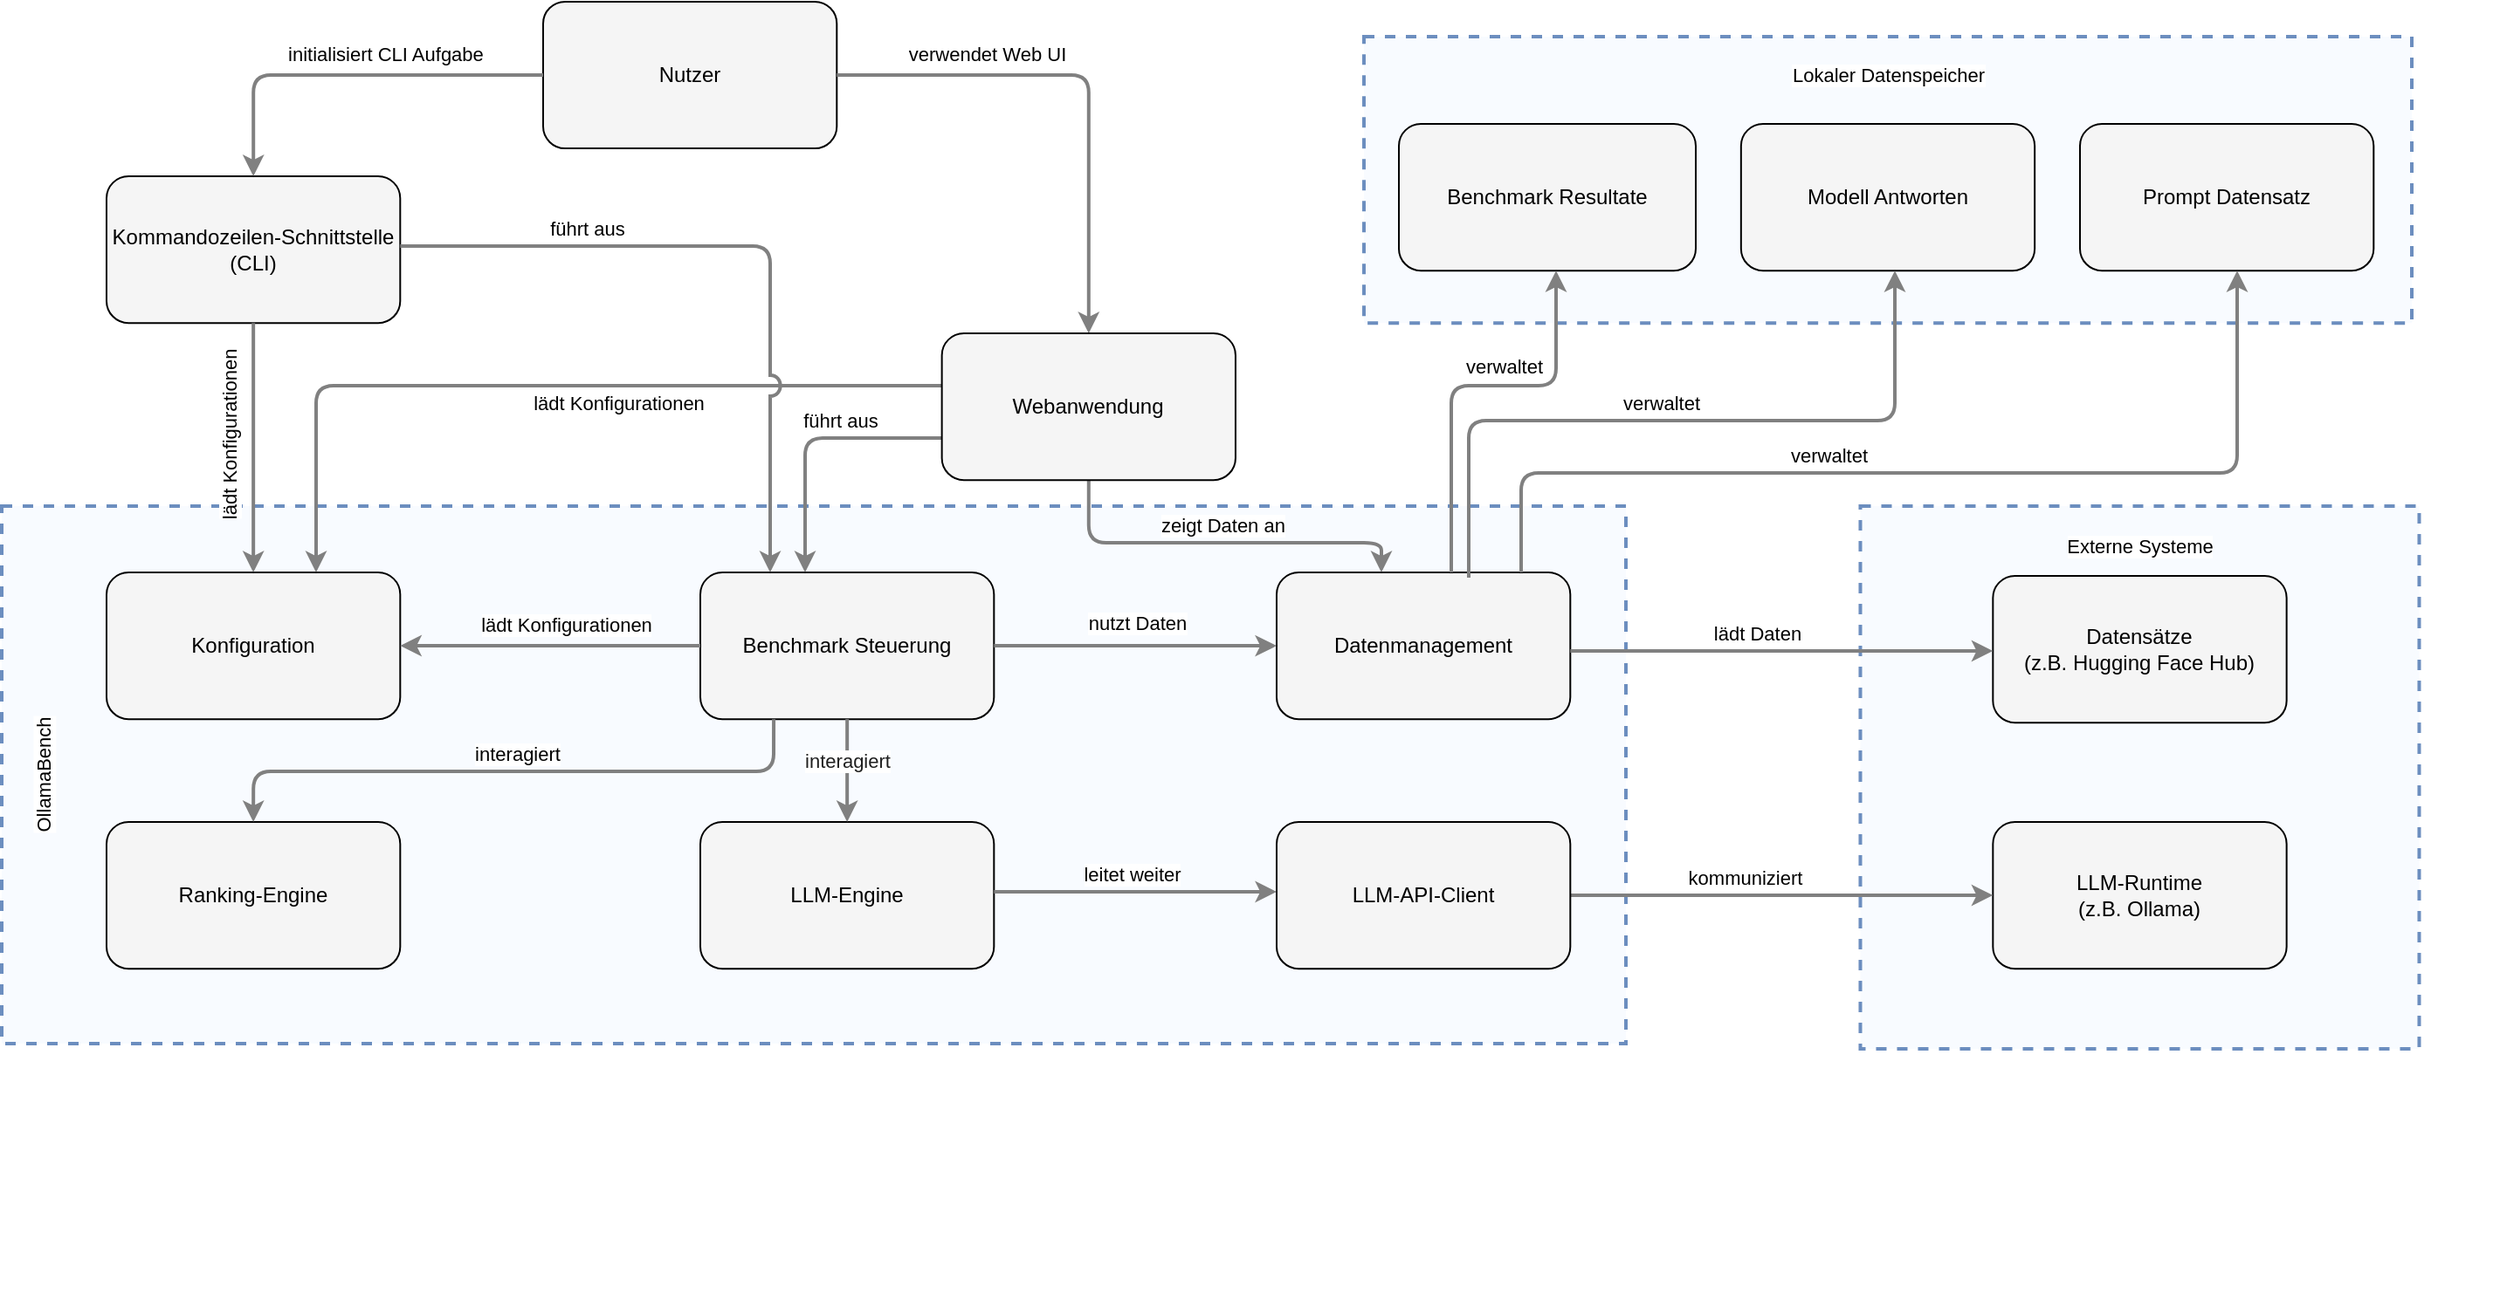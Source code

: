 <mxfile version="27.0.9">
  <diagram id="codeviz-diagram" name="System Diagram">
    <mxGraphModel dx="1589" dy="938" grid="1" gridSize="10" guides="1" tooltips="1" connect="1" arrows="1" fold="1" page="1" pageScale="1" pageWidth="1169" pageHeight="827" math="0" shadow="0">
      <root>
        <mxCell id="0" />
        <mxCell id="1" parent="0" />
        <mxCell id="1107" value="" style="html=1;whiteSpace=wrap;container=1;fillColor=#dae8fc;strokeColor=#6c8ebf;dashed=1;fillOpacity=20;strokeWidth=2;containerType=none;recursiveResize=0;movable=1;resizable=1;autosize=0;dropTarget=0" parent="1" vertex="1">
          <mxGeometry x="1104.24" y="759" width="320" height="311" as="geometry" />
        </mxCell>
        <mxCell id="1123" value="LLM-Runtime&lt;br&gt;(z.B. Ollama)" style="rounded=1;whiteSpace=wrap;html=1;fillColor=#f5f5f5" parent="1107" vertex="1">
          <mxGeometry x="75.92" y="181" width="168.158" height="84.079" as="geometry" />
        </mxCell>
        <mxCell id="1124" value="Datensätze&lt;br&gt;(z.B. Hugging Face Hub)" style="rounded=1;whiteSpace=wrap;html=1;fillColor=#f5f5f5" parent="1107" vertex="1">
          <mxGeometry x="75.918" y="40" width="168.158" height="84.079" as="geometry" />
        </mxCell>
        <mxCell id="1107_label" value="Externe Systeme" style="edgeLabel;html=1;align=center;verticalAlign=middle;resizable=0;labelBackgroundColor=white;spacing=5" parent="1" vertex="1">
          <mxGeometry x="1059.08" y="770" width="410.316" height="24" as="geometry" />
        </mxCell>
        <mxCell id="1108" value="" style="html=1;whiteSpace=wrap;container=1;fillColor=#dae8fc;strokeColor=#6c8ebf;dashed=1;fillOpacity=20;strokeWidth=2;containerType=none;recursiveResize=0;movable=1;resizable=1;autosize=0;dropTarget=0" parent="1" vertex="1">
          <mxGeometry x="820" y="490" width="600" height="164.08" as="geometry" />
        </mxCell>
        <mxCell id="1120" value="Prompt Datensatz" style="rounded=1;whiteSpace=wrap;html=1;fillColor=#f5f5f5" parent="1108" vertex="1">
          <mxGeometry x="409.996" y="50" width="168.158" height="84.079" as="geometry" />
        </mxCell>
        <mxCell id="1121" value="Modell Antworten" style="rounded=1;whiteSpace=wrap;html=1;fillColor=#f5f5f5" parent="1108" vertex="1">
          <mxGeometry x="215.918" y="50" width="168.158" height="84.079" as="geometry" />
        </mxCell>
        <mxCell id="1122" value="Benchmark Resultate" style="rounded=1;whiteSpace=wrap;html=1;fillColor=#f5f5f5" parent="1108" vertex="1">
          <mxGeometry x="20" y="50" width="170" height="84.08" as="geometry" />
        </mxCell>
        <mxCell id="1108_label" value="Lokaler Datenspeicher" style="edgeLabel;html=1;align=center;verticalAlign=middle;resizable=0;labelBackgroundColor=white;spacing=5" parent="1" vertex="1">
          <mxGeometry x="815.766" y="500.0" width="608.473" height="24" as="geometry" />
        </mxCell>
        <mxCell id="1109" value="" style="html=1;whiteSpace=wrap;container=1;fillColor=#dae8fc;strokeColor=#6c8ebf;dashed=1;fillOpacity=20;strokeWidth=2;containerType=none;recursiveResize=0;movable=1;resizable=1;autosize=0;dropTarget=0" parent="1" vertex="1">
          <mxGeometry x="40" y="759" width="930" height="308" as="geometry" />
        </mxCell>
        <mxCell id="1115" value="Konfiguration" style="rounded=1;whiteSpace=wrap;html=1;fillColor=#f5f5f5" parent="1109" vertex="1">
          <mxGeometry x="60" y="38.0" width="168.158" height="84.079" as="geometry" />
        </mxCell>
        <mxCell id="1116" value="Benchmark Steuerung" style="rounded=1;whiteSpace=wrap;html=1;fillColor=#f5f5f5" parent="1109" vertex="1">
          <mxGeometry x="400" y="38" width="168.16" height="84.08" as="geometry" />
        </mxCell>
        <mxCell id="1117" value="LLM-Engine" style="rounded=1;whiteSpace=wrap;html=1;fillColor=#f5f5f5" parent="1109" vertex="1">
          <mxGeometry x="399.998" y="181" width="168.158" height="84.079" as="geometry" />
        </mxCell>
        <mxCell id="1118" value="Datenmanagement" style="rounded=1;whiteSpace=wrap;html=1;fillColor=#f5f5f5" parent="1109" vertex="1">
          <mxGeometry x="729.996" y="38" width="168.158" height="84.079" as="geometry" />
        </mxCell>
        <mxCell id="1109_label" value="OllamaBench" style="edgeLabel;html=1;align=center;verticalAlign=middle;resizable=0;labelBackgroundColor=white;spacing=5;rotation=-90;" parent="1" vertex="1">
          <mxGeometry x="-240" y="901" width="608.473" height="24" as="geometry" />
        </mxCell>
        <mxCell id="1111" value="Nutzer" style="rounded=1;whiteSpace=wrap;html=1;fillColor=#f5f5f5" parent="1" vertex="1">
          <mxGeometry x="349.997" y="469.96" width="168.158" height="84.079" as="geometry" />
        </mxCell>
        <mxCell id="1112" value="Kommandozeilen-Schnittstelle (CLI)" style="rounded=1;whiteSpace=wrap;html=1;fillColor=#f5f5f5" parent="1" vertex="1">
          <mxGeometry x="99.995" y="570" width="168.158" height="84.079" as="geometry" />
        </mxCell>
        <mxCell id="edge-1745" style="edgeStyle=orthogonalEdgeStyle;rounded=1;orthogonalLoop=1;jettySize=auto;html=1;strokeColor=#808080;strokeWidth=2;jumpStyle=arc;jumpSize=10;spacing=15;labelBackgroundColor=white;labelBorderColor=none" parent="1" source="1111" target="1112" edge="1">
          <mxGeometry relative="1" as="geometry" />
        </mxCell>
        <mxCell id="edge-1745_label" value="initialisiert CLI Aufgabe&lt;span style=&quot;background-color: light-dark(#ffffff, var(--ge-dark-color, #121212)); color: light-dark(rgb(0, 0, 0), rgb(255, 255, 255));&quot;&gt;&amp;nbsp;&lt;/span&gt;" style="edgeLabel;html=1;align=center;verticalAlign=middle;resizable=0;points=[];" parent="edge-1745" vertex="1" connectable="0">
          <mxGeometry x="-0.2" y="10" relative="1" as="geometry">
            <mxPoint y="-22" as="offset" />
          </mxGeometry>
        </mxCell>
        <mxCell id="edge-1746" style="edgeStyle=orthogonalEdgeStyle;rounded=1;orthogonalLoop=1;jettySize=auto;html=1;strokeColor=#808080;strokeWidth=2;jumpStyle=arc;jumpSize=10;spacing=15;labelBackgroundColor=white;labelBorderColor=none" parent="1" source="1111" target="1113" edge="1">
          <mxGeometry relative="1" as="geometry" />
        </mxCell>
        <mxCell id="edge-1746_label" value="verwendet Web UI" style="edgeLabel;html=1;align=center;verticalAlign=middle;resizable=0;points=[];" parent="edge-1746" vertex="1" connectable="0">
          <mxGeometry x="-0.2" y="10" relative="1" as="geometry">
            <mxPoint x="-31" y="-2" as="offset" />
          </mxGeometry>
        </mxCell>
        <mxCell id="edge-1750" style="edgeStyle=orthogonalEdgeStyle;rounded=1;orthogonalLoop=1;jettySize=auto;html=1;strokeColor=#808080;strokeWidth=2;jumpStyle=arc;jumpSize=10;spacing=15;labelBackgroundColor=white;labelBorderColor=none" parent="1" source="1113" target="1115" edge="1">
          <mxGeometry relative="1" as="geometry">
            <Array as="points">
              <mxPoint x="220" y="690" />
            </Array>
          </mxGeometry>
        </mxCell>
        <mxCell id="edge-1750_label" value="lädt Konfigurationen" style="edgeLabel;html=1;align=center;verticalAlign=middle;resizable=0;points=[];" parent="edge-1750" vertex="1" connectable="0">
          <mxGeometry x="-0.2" y="10" relative="1" as="geometry">
            <mxPoint as="offset" />
          </mxGeometry>
        </mxCell>
        <mxCell id="edge-1751" style="edgeStyle=orthogonalEdgeStyle;rounded=1;orthogonalLoop=1;jettySize=auto;html=1;strokeColor=#808080;strokeWidth=2;jumpStyle=arc;jumpSize=10;spacing=15;labelBackgroundColor=white;labelBorderColor=none" parent="1" source="1113" target="1116" edge="1">
          <mxGeometry relative="1" as="geometry">
            <Array as="points">
              <mxPoint x="500" y="720" />
              <mxPoint x="500" y="820" />
            </Array>
          </mxGeometry>
        </mxCell>
        <mxCell id="edge-1751_label" value="führt aus" style="edgeLabel;html=1;align=center;verticalAlign=middle;resizable=0;points=[];" parent="edge-1751" vertex="1" connectable="0">
          <mxGeometry x="-0.2" y="10" relative="1" as="geometry">
            <mxPoint x="3" y="-20" as="offset" />
          </mxGeometry>
        </mxCell>
        <mxCell id="edge-1752" style="edgeStyle=orthogonalEdgeStyle;rounded=1;orthogonalLoop=1;jettySize=auto;html=1;strokeColor=#808080;strokeWidth=2;jumpStyle=arc;jumpSize=10;spacing=15;labelBackgroundColor=white;labelBorderColor=none" parent="1" source="1113" target="1118" edge="1">
          <mxGeometry relative="1" as="geometry">
            <Array as="points">
              <mxPoint x="662" y="780" />
              <mxPoint x="830" y="780" />
            </Array>
          </mxGeometry>
        </mxCell>
        <mxCell id="edge-1752_label" value="zeigt Daten an" style="edgeLabel;html=1;align=center;verticalAlign=middle;resizable=0;points=[];" parent="edge-1752" vertex="1" connectable="0">
          <mxGeometry x="-0.2" y="10" relative="1" as="geometry">
            <mxPoint x="24" as="offset" />
          </mxGeometry>
        </mxCell>
        <mxCell id="edge-1747" style="edgeStyle=orthogonalEdgeStyle;rounded=1;orthogonalLoop=1;jettySize=auto;html=1;strokeColor=#808080;strokeWidth=2;jumpStyle=arc;jumpSize=10;spacing=15;labelBackgroundColor=white;labelBorderColor=none" parent="1" source="1112" target="1115" edge="1">
          <mxGeometry relative="1" as="geometry">
            <Array as="points">
              <mxPoint x="216" y="570" />
              <mxPoint x="216" y="570" />
            </Array>
          </mxGeometry>
        </mxCell>
        <mxCell id="edge-1747_label" value="lädt Konfigurationen" style="edgeLabel;html=1;align=center;verticalAlign=middle;resizable=0;points=[];rotation=-90;" parent="edge-1747" vertex="1" connectable="0">
          <mxGeometry x="-0.2" y="10" relative="1" as="geometry">
            <mxPoint x="-24" y="7" as="offset" />
          </mxGeometry>
        </mxCell>
        <mxCell id="edge-1748" style="edgeStyle=orthogonalEdgeStyle;rounded=1;orthogonalLoop=1;jettySize=auto;html=1;strokeColor=#808080;strokeWidth=2;jumpStyle=arc;jumpSize=10;spacing=15;labelBackgroundColor=white;labelBorderColor=none" parent="1" source="1112" target="1116" edge="1">
          <mxGeometry relative="1" as="geometry">
            <Array as="points">
              <mxPoint x="480" y="610" />
              <mxPoint x="480" y="860" />
            </Array>
          </mxGeometry>
        </mxCell>
        <mxCell id="edge-1748_label" value="führt aus" style="edgeLabel;html=1;align=center;verticalAlign=middle;resizable=0;points=[];" parent="edge-1748" vertex="1" connectable="0">
          <mxGeometry x="-0.2" y="10" relative="1" as="geometry">
            <mxPoint x="-53" as="offset" />
          </mxGeometry>
        </mxCell>
        <mxCell id="edge-1753" style="edgeStyle=orthogonalEdgeStyle;rounded=1;orthogonalLoop=1;jettySize=auto;html=1;strokeColor=#808080;strokeWidth=2;jumpStyle=arc;jumpSize=10;spacing=15;labelBackgroundColor=white;labelBorderColor=none" parent="1" source="1116" target="1115" edge="1">
          <mxGeometry relative="1" as="geometry">
            <Array as="points">
              <mxPoint x="210" y="832" />
            </Array>
          </mxGeometry>
        </mxCell>
        <mxCell id="edge-1753_label" value="lädt Konfigurationen" style="edgeLabel;html=1;align=center;verticalAlign=middle;resizable=0;points=[];" parent="edge-1753" vertex="1" connectable="0">
          <mxGeometry x="-0.2" y="10" relative="1" as="geometry">
            <mxPoint x="-9" y="-22" as="offset" />
          </mxGeometry>
        </mxCell>
        <mxCell id="edge-1754" style="edgeStyle=orthogonalEdgeStyle;rounded=1;orthogonalLoop=1;jettySize=auto;html=1;strokeColor=#808080;strokeWidth=2;jumpStyle=arc;jumpSize=10;spacing=15;labelBackgroundColor=white;labelBorderColor=none" parent="1" source="1116" target="1117" edge="1">
          <mxGeometry relative="1" as="geometry">
            <Array as="points">
              <mxPoint x="540" y="990" />
              <mxPoint x="540" y="990" />
            </Array>
          </mxGeometry>
        </mxCell>
        <mxCell id="edge-1754_label" value="&lt;span style=&quot;color: rgb(31, 31, 31); font-family: &amp;quot;Google Sans&amp;quot;, Arial, sans-serif; text-align: left;&quot;&gt;&lt;font&gt;interagiert&lt;/font&gt;&lt;/span&gt;" style="edgeLabel;html=1;align=center;verticalAlign=middle;resizable=0;points=[];" parent="edge-1754" vertex="1" connectable="0">
          <mxGeometry x="-0.2" y="10" relative="1" as="geometry">
            <mxPoint x="-10" as="offset" />
          </mxGeometry>
        </mxCell>
        <mxCell id="edge-1755" style="edgeStyle=orthogonalEdgeStyle;rounded=1;orthogonalLoop=1;jettySize=auto;html=1;strokeColor=#808080;strokeWidth=2;jumpStyle=arc;jumpSize=10;spacing=15;labelBackgroundColor=white;labelBorderColor=none" parent="1" source="1116" target="1118" edge="1">
          <mxGeometry relative="1" as="geometry">
            <Array as="points">
              <mxPoint x="640" y="840" />
              <mxPoint x="640" y="840" />
            </Array>
          </mxGeometry>
        </mxCell>
        <mxCell id="edge-1755_label" value="nutzt Daten" style="edgeLabel;html=1;align=center;verticalAlign=middle;resizable=0;points=[];" parent="edge-1755" vertex="1" connectable="0">
          <mxGeometry x="-0.2" y="10" relative="1" as="geometry">
            <mxPoint x="17" y="-3" as="offset" />
          </mxGeometry>
        </mxCell>
        <mxCell id="edge-1756" style="edgeStyle=orthogonalEdgeStyle;rounded=1;orthogonalLoop=1;jettySize=auto;html=1;strokeColor=#808080;strokeWidth=2;jumpStyle=arc;jumpSize=10;spacing=15;labelBackgroundColor=white;labelBorderColor=none" parent="1" source="1117" target="1119" edge="1">
          <mxGeometry relative="1" as="geometry">
            <Array as="points">
              <mxPoint x="650" y="980" />
              <mxPoint x="650" y="980" />
            </Array>
          </mxGeometry>
        </mxCell>
        <mxCell id="edge-1756_label" value="leitet weiter" style="edgeLabel;html=1;align=center;verticalAlign=middle;resizable=0;points=[];" parent="edge-1756" vertex="1" connectable="0">
          <mxGeometry x="-0.2" y="10" relative="1" as="geometry">
            <mxPoint x="14" as="offset" />
          </mxGeometry>
        </mxCell>
        <mxCell id="edge-1757" style="edgeStyle=orthogonalEdgeStyle;rounded=1;orthogonalLoop=1;jettySize=auto;html=1;strokeColor=#808080;strokeWidth=2;jumpStyle=arc;jumpSize=10;spacing=15;labelBackgroundColor=white;labelBorderColor=none" parent="1" source="1118" target="1120" edge="1">
          <mxGeometry relative="1" as="geometry">
            <Array as="points">
              <mxPoint x="910" y="740" />
              <mxPoint x="1320" y="740" />
            </Array>
          </mxGeometry>
        </mxCell>
        <mxCell id="edge-1757_label" value="verwaltet" style="edgeLabel;html=1;align=center;verticalAlign=middle;resizable=0;points=[];" parent="edge-1757" vertex="1" connectable="0">
          <mxGeometry x="-0.2" y="10" relative="1" as="geometry">
            <mxPoint as="offset" />
          </mxGeometry>
        </mxCell>
        <mxCell id="edge-1758" style="edgeStyle=orthogonalEdgeStyle;rounded=1;orthogonalLoop=1;jettySize=auto;html=1;strokeColor=#808080;strokeWidth=2;jumpStyle=arc;jumpSize=10;spacing=15;labelBackgroundColor=white;labelBorderColor=none" parent="1" edge="1">
          <mxGeometry relative="1" as="geometry">
            <Array as="points">
              <mxPoint x="880" y="710" />
              <mxPoint x="1124" y="710" />
            </Array>
            <mxPoint x="880" y="800" as="sourcePoint" />
            <mxPoint x="1124" y="624.079" as="targetPoint" />
          </mxGeometry>
        </mxCell>
        <mxCell id="edge-1758_label" value="verwaltet" style="edgeLabel;html=1;align=center;verticalAlign=middle;resizable=0;points=[];" parent="edge-1758" vertex="1" connectable="0">
          <mxGeometry x="-0.2" y="10" relative="1" as="geometry">
            <mxPoint x="32" as="offset" />
          </mxGeometry>
        </mxCell>
        <mxCell id="edge-1759" style="edgeStyle=orthogonalEdgeStyle;rounded=1;orthogonalLoop=1;jettySize=auto;html=1;strokeColor=#808080;strokeWidth=2;jumpStyle=arc;jumpSize=10;spacing=15;labelBackgroundColor=white;labelBorderColor=none" parent="1" source="1118" target="1122" edge="1">
          <mxGeometry relative="1" as="geometry">
            <Array as="points">
              <mxPoint x="870" y="690" />
              <mxPoint x="930" y="690" />
            </Array>
          </mxGeometry>
        </mxCell>
        <mxCell id="edge-1759_label" value="verwaltet" style="edgeLabel;html=1;align=center;verticalAlign=middle;resizable=0;points=[];" parent="edge-1759" vertex="1" connectable="0">
          <mxGeometry x="-0.2" y="10" relative="1" as="geometry">
            <mxPoint x="40" y="-25" as="offset" />
          </mxGeometry>
        </mxCell>
        <mxCell id="edge-1760" style="edgeStyle=orthogonalEdgeStyle;rounded=1;orthogonalLoop=1;jettySize=auto;html=1;strokeColor=#808080;strokeWidth=2;jumpStyle=arc;jumpSize=10;spacing=15;labelBackgroundColor=white;labelBorderColor=none" parent="1" source="1118" target="1124" edge="1">
          <mxGeometry relative="1" as="geometry">
            <Array as="points">
              <mxPoint x="1070" y="842" />
              <mxPoint x="1070" y="842" />
            </Array>
          </mxGeometry>
        </mxCell>
        <mxCell id="edge-1760_label" value="lädt Daten" style="edgeLabel;html=1;align=center;verticalAlign=middle;resizable=0;points=[];" parent="edge-1760" vertex="1" connectable="0">
          <mxGeometry x="-0.2" y="10" relative="1" as="geometry">
            <mxPoint x="10" as="offset" />
          </mxGeometry>
        </mxCell>
        <mxCell id="edge-1761" style="edgeStyle=orthogonalEdgeStyle;rounded=1;orthogonalLoop=1;jettySize=auto;html=1;strokeColor=#808080;strokeWidth=2;jumpStyle=arc;jumpSize=10;spacing=15;labelBackgroundColor=white;labelBorderColor=none;exitX=1;exitY=0.5;exitDx=0;exitDy=0;entryX=0;entryY=0.5;entryDx=0;entryDy=0;" parent="1" source="1119" edge="1" target="1123">
          <mxGeometry relative="1" as="geometry">
            <mxPoint x="978.156" y="967.65" as="sourcePoint" />
            <mxPoint x="1195.92" y="967.65" as="targetPoint" />
            <Array as="points" />
          </mxGeometry>
        </mxCell>
        <mxCell id="edge-1761_label" value="kommuniziert" style="edgeLabel;html=1;align=center;verticalAlign=middle;resizable=0;points=[];" parent="edge-1761" vertex="1" connectable="0">
          <mxGeometry x="-0.2" y="10" relative="1" as="geometry">
            <mxPoint x="3" as="offset" />
          </mxGeometry>
        </mxCell>
        <mxCell id="1113" value="Webanwendung" style="rounded=1;whiteSpace=wrap;html=1;fillColor=#f5f5f5" parent="1" vertex="1">
          <mxGeometry x="578.316" y="660" width="168.158" height="84.079" as="geometry" />
        </mxCell>
        <mxCell id="1119" value="LLM-API-Client" style="rounded=1;whiteSpace=wrap;html=1;fillColor=#f5f5f5" parent="1" vertex="1">
          <mxGeometry x="769.998" y="940" width="168.158" height="84.079" as="geometry" />
        </mxCell>
        <mxCell id="qDRMP6PGjdroGmRl0JWH-1124" value="Ranking-Engine" style="rounded=1;whiteSpace=wrap;html=1;fillColor=#f5f5f5" vertex="1" parent="1">
          <mxGeometry x="100" y="940" width="168.158" height="84.079" as="geometry" />
        </mxCell>
        <mxCell id="qDRMP6PGjdroGmRl0JWH-1127" style="edgeStyle=orthogonalEdgeStyle;rounded=1;orthogonalLoop=1;jettySize=auto;html=1;strokeColor=#808080;strokeWidth=2;jumpStyle=arc;jumpSize=10;spacing=15;labelBackgroundColor=white;labelBorderColor=none;exitX=0.25;exitY=1;exitDx=0;exitDy=0;entryX=0.5;entryY=0;entryDx=0;entryDy=0;" edge="1" parent="1" source="1116" target="qDRMP6PGjdroGmRl0JWH-1124">
          <mxGeometry relative="1" as="geometry">
            <Array as="points">
              <mxPoint x="482" y="911" />
              <mxPoint x="184" y="911" />
            </Array>
            <mxPoint x="390.0" y="870" as="sourcePoint" />
            <mxPoint x="154" y="940" as="targetPoint" />
          </mxGeometry>
        </mxCell>
        <mxCell id="qDRMP6PGjdroGmRl0JWH-1129" value="interagiert" style="edgeLabel;html=1;align=center;verticalAlign=middle;resizable=0;points=[];" vertex="1" connectable="0" parent="qDRMP6PGjdroGmRl0JWH-1127">
          <mxGeometry x="-0.004" relative="1" as="geometry">
            <mxPoint y="-10" as="offset" />
          </mxGeometry>
        </mxCell>
      </root>
    </mxGraphModel>
  </diagram>
</mxfile>
